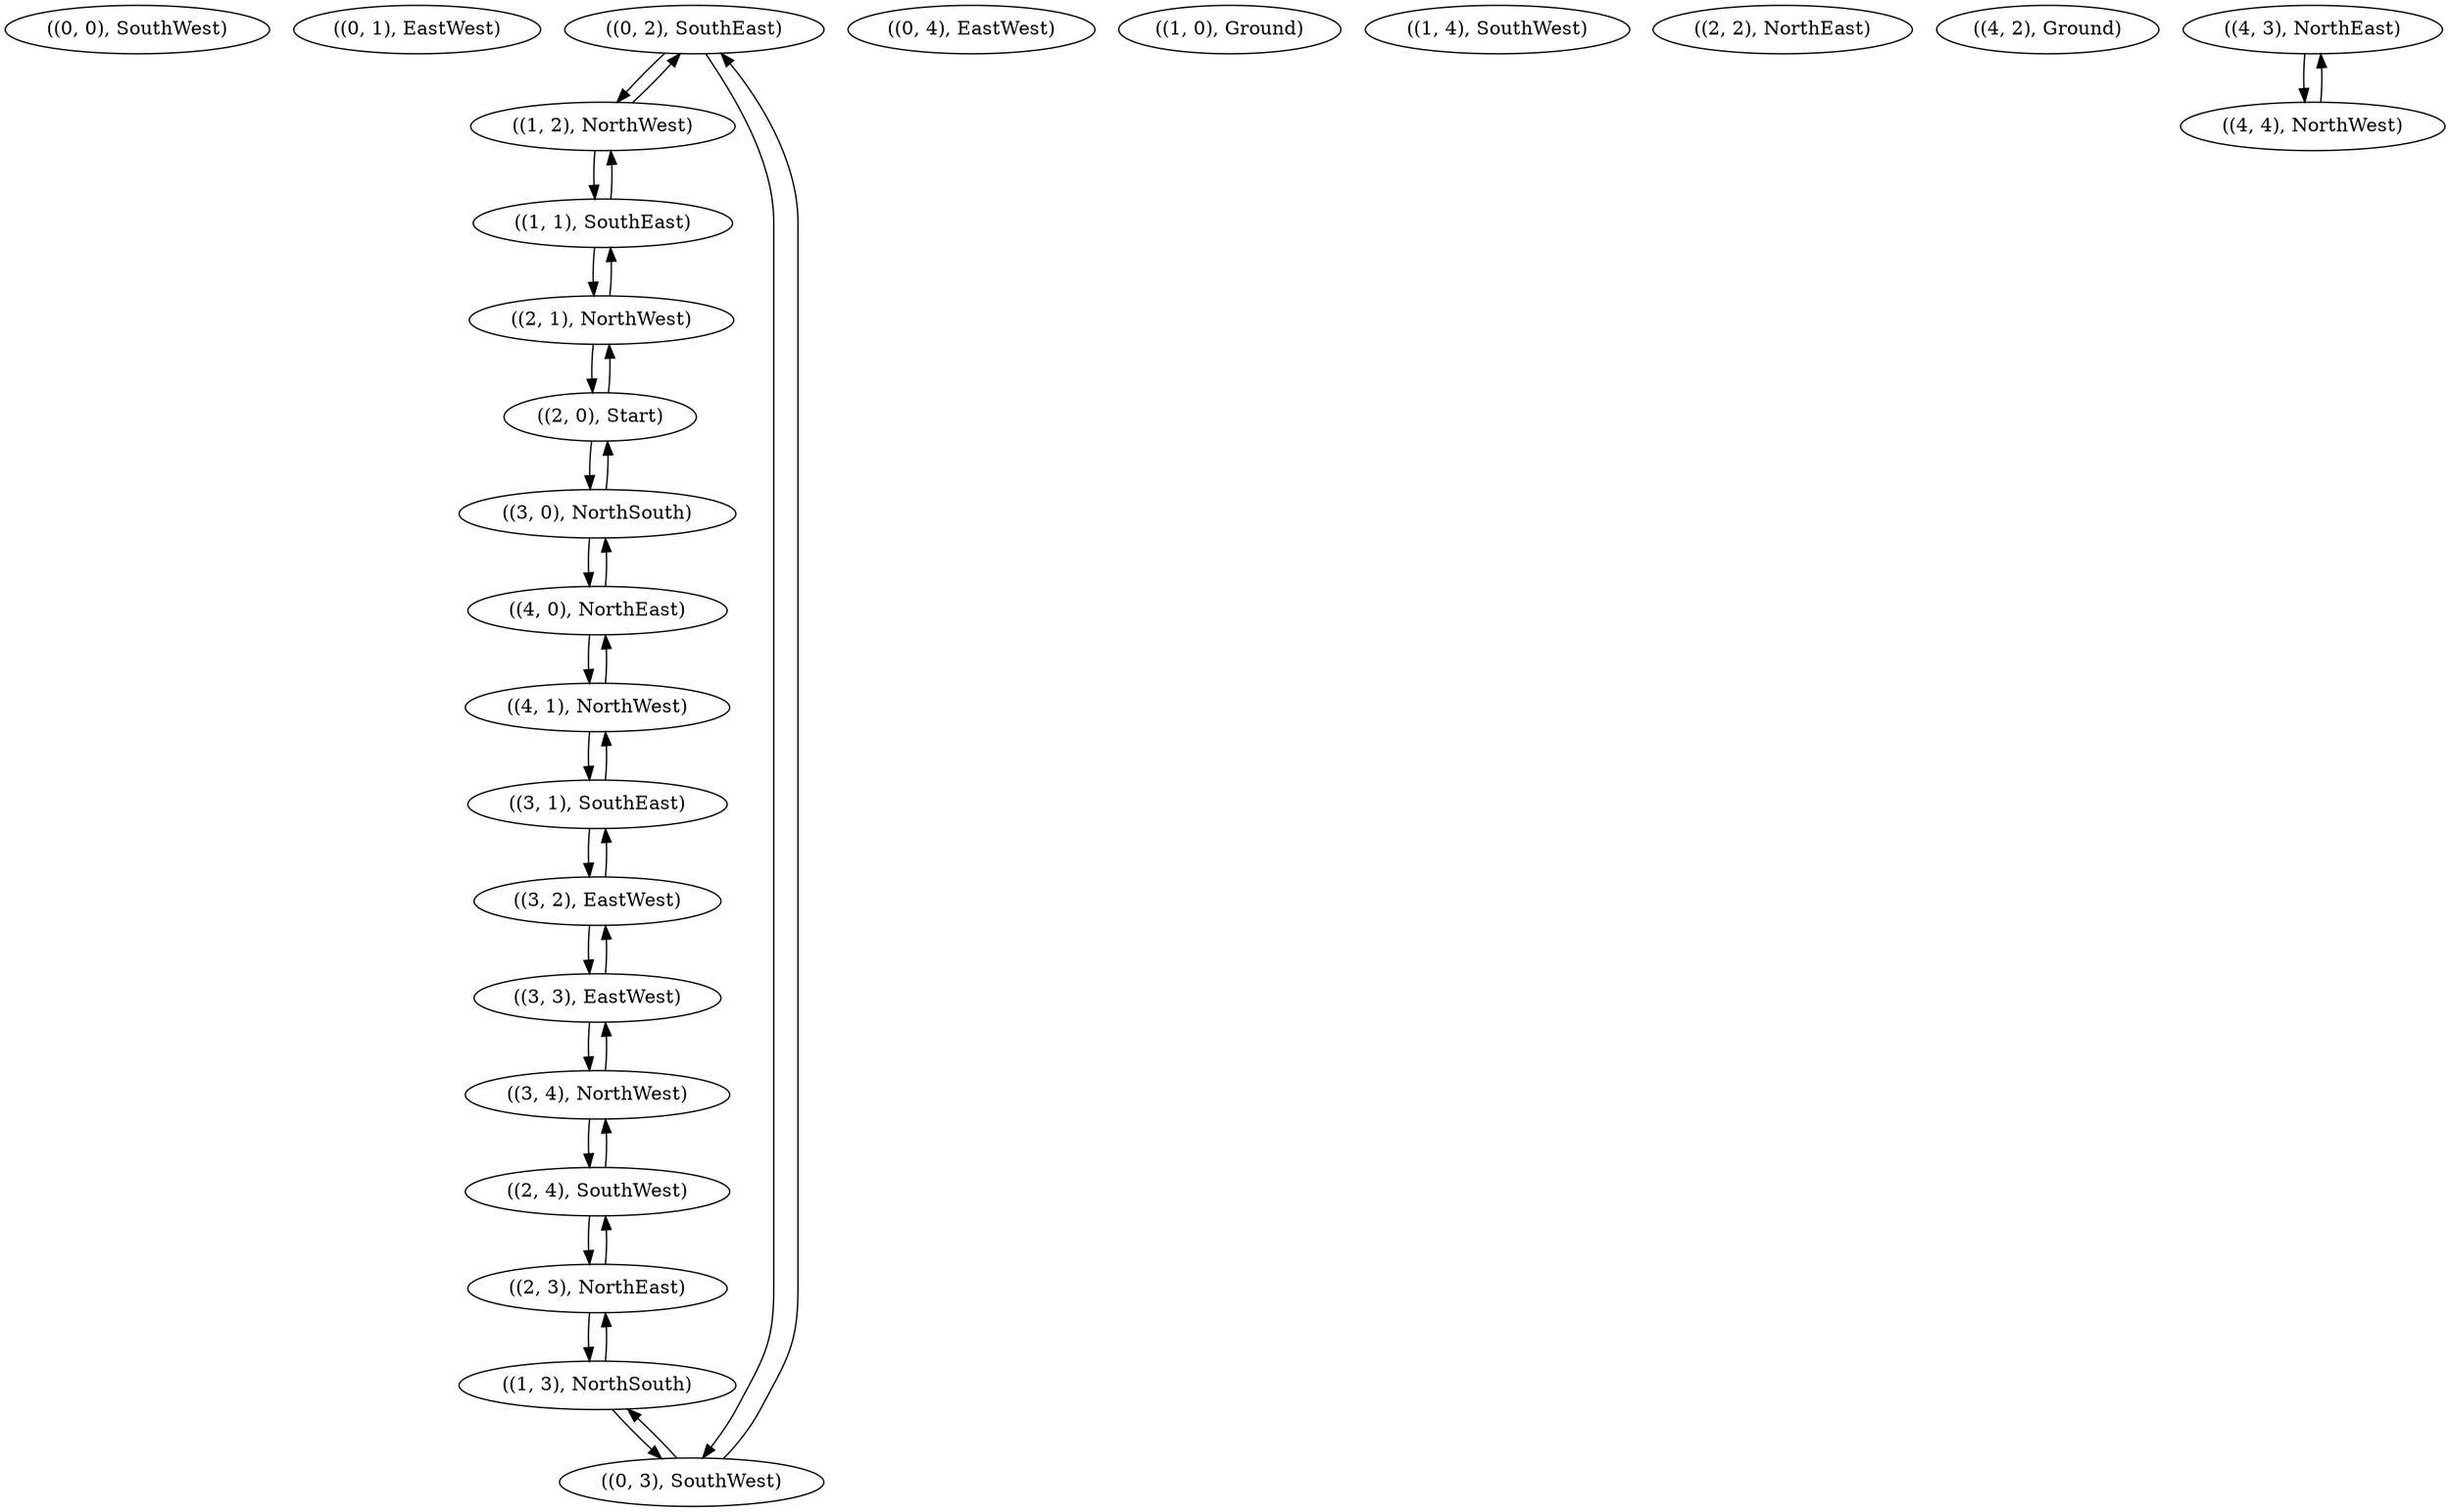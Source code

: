 digraph {
    0 [ label = "((0, 0), SouthWest)" ]
    1 [ label = "((0, 1), EastWest)" ]
    2 [ label = "((0, 2), SouthEast)" ]
    3 [ label = "((1, 2), NorthWest)" ]
    4 [ label = "((0, 3), SouthWest)" ]
    5 [ label = "((1, 3), NorthSouth)" ]
    6 [ label = "((0, 4), EastWest)" ]
    7 [ label = "((1, 0), Ground)" ]
    8 [ label = "((1, 1), SouthEast)" ]
    9 [ label = "((2, 1), NorthWest)" ]
    10 [ label = "((2, 3), NorthEast)" ]
    11 [ label = "((1, 4), SouthWest)" ]
    12 [ label = "((2, 0), Start)" ]
    13 [ label = "((3, 0), NorthSouth)" ]
    14 [ label = "((2, 2), NorthEast)" ]
    15 [ label = "((2, 4), SouthWest)" ]
    16 [ label = "((3, 4), NorthWest)" ]
    17 [ label = "((4, 0), NorthEast)" ]
    18 [ label = "((3, 1), SouthEast)" ]
    19 [ label = "((4, 1), NorthWest)" ]
    20 [ label = "((3, 2), EastWest)" ]
    21 [ label = "((3, 3), EastWest)" ]
    22 [ label = "((4, 2), Ground)" ]
    23 [ label = "((4, 3), NorthEast)" ]
    24 [ label = "((4, 4), NorthWest)" ]
    2 -> 3 [ ]
    2 -> 4 [ ]
    4 -> 5 [ ]
    4 -> 2 [ ]
    8 -> 9 [ ]
    8 -> 3 [ ]
    3 -> 2 [ ]
    3 -> 8 [ ]
    5 -> 4 [ ]
    5 -> 10 [ ]
    12 -> 13 [ ]
    12 -> 9 [ ]
    9 -> 8 [ ]
    9 -> 12 [ ]
    10 -> 5 [ ]
    10 -> 15 [ ]
    15 -> 16 [ ]
    15 -> 10 [ ]
    13 -> 12 [ ]
    13 -> 17 [ ]
    18 -> 19 [ ]
    18 -> 20 [ ]
    20 -> 18 [ ]
    20 -> 21 [ ]
    21 -> 20 [ ]
    21 -> 16 [ ]
    16 -> 15 [ ]
    16 -> 21 [ ]
    17 -> 13 [ ]
    17 -> 19 [ ]
    19 -> 18 [ ]
    19 -> 17 [ ]
    23 -> 24 [ ]
    24 -> 23 [ ]
}
